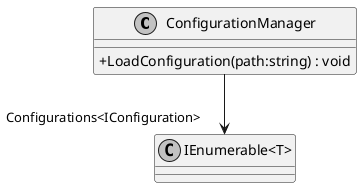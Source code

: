 @startuml
skinparam monochrome true
skinparam classAttributeIconSize 0

class ConfigurationManager {
    + LoadConfiguration(path:string) : void
}
class "IEnumerable<T>" {
}
ConfigurationManager --> "Configurations<IConfiguration>" "IEnumerable<T>"
@enduml
